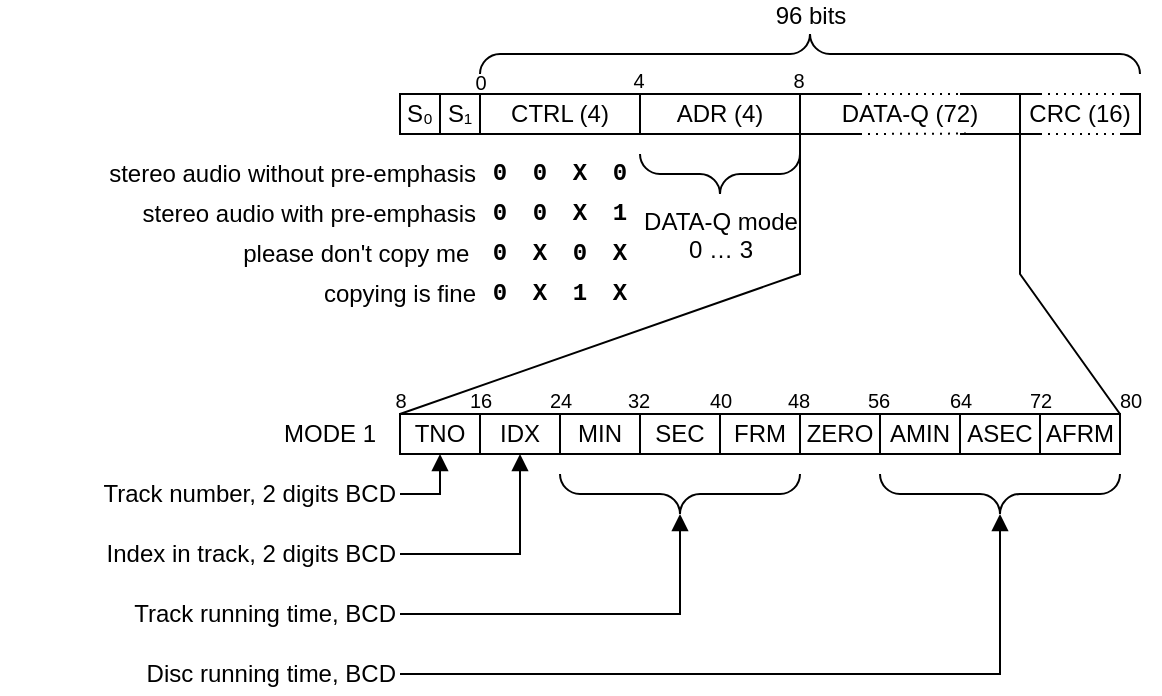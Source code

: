 <mxfile version="20.8.10" type="device"><diagram name="Page-1" id="gV3c8LK2j47RbhNzpxul"><mxGraphModel dx="1285" dy="421" grid="1" gridSize="10" guides="1" tooltips="1" connect="1" arrows="1" fold="1" page="1" pageScale="1" pageWidth="850" pageHeight="1100" math="0" shadow="0"><root><mxCell id="0"/><mxCell id="1" parent="0"/><mxCell id="F7roEBJY3eNC3LEX0jD2-1" value="S₀" style="rounded=0;whiteSpace=wrap;html=1;" vertex="1" parent="1"><mxGeometry x="160" y="220" width="20" height="20" as="geometry"/></mxCell><mxCell id="F7roEBJY3eNC3LEX0jD2-2" value="S₁" style="rounded=0;whiteSpace=wrap;html=1;" vertex="1" parent="1"><mxGeometry x="180" y="220" width="20" height="20" as="geometry"/></mxCell><mxCell id="F7roEBJY3eNC3LEX0jD2-3" value="CTRL (4)" style="rounded=0;whiteSpace=wrap;html=1;" vertex="1" parent="1"><mxGeometry x="200" y="220" width="80" height="20" as="geometry"/></mxCell><mxCell id="F7roEBJY3eNC3LEX0jD2-4" value="ADR (4)" style="rounded=0;whiteSpace=wrap;html=1;" vertex="1" parent="1"><mxGeometry x="280" y="220" width="80" height="20" as="geometry"/></mxCell><mxCell id="F7roEBJY3eNC3LEX0jD2-5" value="DATA-Q (72)" style="rounded=0;whiteSpace=wrap;html=1;strokeColor=none;" vertex="1" parent="1"><mxGeometry x="360" y="220" width="110" height="20" as="geometry"/></mxCell><mxCell id="F7roEBJY3eNC3LEX0jD2-6" value="" style="endArrow=none;html=1;rounded=0;" edge="1" parent="1"><mxGeometry width="50" height="50" relative="1" as="geometry"><mxPoint x="390" y="240" as="sourcePoint"/><mxPoint x="390" y="220" as="targetPoint"/><Array as="points"><mxPoint x="360" y="240"/><mxPoint x="360" y="220"/></Array></mxGeometry></mxCell><mxCell id="F7roEBJY3eNC3LEX0jD2-7" value="" style="endArrow=none;html=1;rounded=0;entryX=0.5;entryY=0;entryDx=0;entryDy=0;exitX=0.5;exitY=1;exitDx=0;exitDy=0;" edge="1" parent="1"><mxGeometry width="50" height="50" relative="1" as="geometry"><mxPoint x="440" y="220" as="sourcePoint"/><mxPoint x="440" y="240" as="targetPoint"/><Array as="points"><mxPoint x="470" y="220"/><mxPoint x="470" y="240"/></Array></mxGeometry></mxCell><mxCell id="F7roEBJY3eNC3LEX0jD2-8" value="" style="endArrow=none;dashed=1;html=1;dashPattern=1 3;strokeWidth=1;rounded=0;" edge="1" parent="1"><mxGeometry width="50" height="50" relative="1" as="geometry"><mxPoint x="390" y="220" as="sourcePoint"/><mxPoint x="440" y="220" as="targetPoint"/></mxGeometry></mxCell><mxCell id="F7roEBJY3eNC3LEX0jD2-9" value="" style="endArrow=none;dashed=1;html=1;dashPattern=1 3;strokeWidth=1;rounded=0;" edge="1" parent="1"><mxGeometry width="50" height="50" relative="1" as="geometry"><mxPoint x="390" y="240" as="sourcePoint"/><mxPoint x="445" y="239.77" as="targetPoint"/></mxGeometry></mxCell><mxCell id="F7roEBJY3eNC3LEX0jD2-10" value="CRC (16)" style="rounded=0;whiteSpace=wrap;html=1;strokeColor=none;" vertex="1" parent="1"><mxGeometry x="470" y="220" width="60" height="20" as="geometry"/></mxCell><mxCell id="F7roEBJY3eNC3LEX0jD2-11" value="" style="endArrow=none;html=1;rounded=0;" edge="1" parent="1"><mxGeometry width="50" height="50" relative="1" as="geometry"><mxPoint x="480" y="240" as="sourcePoint"/><mxPoint x="480" y="220" as="targetPoint"/><Array as="points"><mxPoint x="470" y="240"/><mxPoint x="470" y="220"/></Array></mxGeometry></mxCell><mxCell id="F7roEBJY3eNC3LEX0jD2-13" value="" style="endArrow=none;dashed=1;html=1;dashPattern=1 3;strokeWidth=1;rounded=0;" edge="1" parent="1"><mxGeometry width="50" height="50" relative="1" as="geometry"><mxPoint x="480" y="220" as="sourcePoint"/><mxPoint x="520" y="220" as="targetPoint"/></mxGeometry></mxCell><mxCell id="F7roEBJY3eNC3LEX0jD2-14" value="" style="endArrow=none;dashed=1;html=1;dashPattern=1 3;strokeWidth=1;rounded=0;" edge="1" parent="1"><mxGeometry width="50" height="50" relative="1" as="geometry"><mxPoint x="480" y="240" as="sourcePoint"/><mxPoint x="520" y="240" as="targetPoint"/></mxGeometry></mxCell><mxCell id="F7roEBJY3eNC3LEX0jD2-15" value="" style="endArrow=none;html=1;rounded=0;" edge="1" parent="1"><mxGeometry width="50" height="50" relative="1" as="geometry"><mxPoint x="520" y="240" as="sourcePoint"/><mxPoint x="520" y="220" as="targetPoint"/><Array as="points"><mxPoint x="530" y="240"/><mxPoint x="530" y="220"/></Array></mxGeometry></mxCell><mxCell id="F7roEBJY3eNC3LEX0jD2-16" value="0" style="text;html=1;strokeColor=none;fillColor=none;align=center;verticalAlign=middle;whiteSpace=wrap;rounded=0;fontFamily=Courier New;fontStyle=1" vertex="1" parent="1"><mxGeometry x="200" y="250" width="20" height="20" as="geometry"/></mxCell><mxCell id="F7roEBJY3eNC3LEX0jD2-17" value="X" style="text;html=1;strokeColor=none;fillColor=none;align=center;verticalAlign=middle;whiteSpace=wrap;rounded=0;fontFamily=Courier New;fontStyle=1" vertex="1" parent="1"><mxGeometry x="240" y="250" width="20" height="20" as="geometry"/></mxCell><mxCell id="F7roEBJY3eNC3LEX0jD2-18" value="0" style="text;html=1;strokeColor=none;fillColor=none;align=center;verticalAlign=middle;whiteSpace=wrap;rounded=0;fontFamily=Courier New;fontStyle=1" vertex="1" parent="1"><mxGeometry x="260" y="250" width="20" height="20" as="geometry"/></mxCell><mxCell id="F7roEBJY3eNC3LEX0jD2-19" value="0" style="text;html=1;strokeColor=none;fillColor=none;align=center;verticalAlign=middle;whiteSpace=wrap;rounded=0;fontFamily=Courier New;fontStyle=1" vertex="1" parent="1"><mxGeometry x="220" y="250" width="20" height="20" as="geometry"/></mxCell><mxCell id="F7roEBJY3eNC3LEX0jD2-20" value="0" style="text;html=1;strokeColor=none;fillColor=none;align=center;verticalAlign=middle;whiteSpace=wrap;rounded=0;fontFamily=Courier New;fontStyle=1" vertex="1" parent="1"><mxGeometry x="200" y="270" width="20" height="20" as="geometry"/></mxCell><mxCell id="F7roEBJY3eNC3LEX0jD2-21" value="X" style="text;html=1;strokeColor=none;fillColor=none;align=center;verticalAlign=middle;whiteSpace=wrap;rounded=0;fontFamily=Courier New;fontStyle=1" vertex="1" parent="1"><mxGeometry x="240" y="270" width="20" height="20" as="geometry"/></mxCell><mxCell id="F7roEBJY3eNC3LEX0jD2-22" value="1" style="text;html=1;strokeColor=none;fillColor=none;align=center;verticalAlign=middle;whiteSpace=wrap;rounded=0;fontFamily=Courier New;fontStyle=1" vertex="1" parent="1"><mxGeometry x="260" y="270" width="20" height="20" as="geometry"/></mxCell><mxCell id="F7roEBJY3eNC3LEX0jD2-23" value="0" style="text;html=1;strokeColor=none;fillColor=none;align=center;verticalAlign=middle;whiteSpace=wrap;rounded=0;fontFamily=Courier New;fontStyle=1" vertex="1" parent="1"><mxGeometry x="220" y="270" width="20" height="20" as="geometry"/></mxCell><mxCell id="F7roEBJY3eNC3LEX0jD2-24" value="0" style="text;html=1;strokeColor=none;fillColor=none;align=center;verticalAlign=middle;whiteSpace=wrap;rounded=0;fontFamily=Courier New;fontStyle=1" vertex="1" parent="1"><mxGeometry x="200" y="290" width="20" height="20" as="geometry"/></mxCell><mxCell id="F7roEBJY3eNC3LEX0jD2-25" value="0" style="text;html=1;strokeColor=none;fillColor=none;align=center;verticalAlign=middle;whiteSpace=wrap;rounded=0;fontFamily=Courier New;fontStyle=1" vertex="1" parent="1"><mxGeometry x="240" y="290" width="20" height="20" as="geometry"/></mxCell><mxCell id="F7roEBJY3eNC3LEX0jD2-26" value="X" style="text;html=1;strokeColor=none;fillColor=none;align=center;verticalAlign=middle;whiteSpace=wrap;rounded=0;fontFamily=Courier New;fontStyle=1" vertex="1" parent="1"><mxGeometry x="260" y="290" width="20" height="20" as="geometry"/></mxCell><mxCell id="F7roEBJY3eNC3LEX0jD2-27" value="X" style="text;html=1;strokeColor=none;fillColor=none;align=center;verticalAlign=middle;whiteSpace=wrap;rounded=0;fontFamily=Courier New;fontStyle=1" vertex="1" parent="1"><mxGeometry x="220" y="290" width="20" height="20" as="geometry"/></mxCell><mxCell id="F7roEBJY3eNC3LEX0jD2-28" value="0" style="text;html=1;strokeColor=none;fillColor=none;align=center;verticalAlign=middle;whiteSpace=wrap;rounded=0;fontFamily=Courier New;fontStyle=1" vertex="1" parent="1"><mxGeometry x="200" y="310" width="20" height="20" as="geometry"/></mxCell><mxCell id="F7roEBJY3eNC3LEX0jD2-29" value="1" style="text;html=1;strokeColor=none;fillColor=none;align=center;verticalAlign=middle;whiteSpace=wrap;rounded=0;fontFamily=Courier New;fontStyle=1" vertex="1" parent="1"><mxGeometry x="240" y="310" width="20" height="20" as="geometry"/></mxCell><mxCell id="F7roEBJY3eNC3LEX0jD2-30" value="X" style="text;html=1;strokeColor=none;fillColor=none;align=center;verticalAlign=middle;whiteSpace=wrap;rounded=0;fontFamily=Courier New;fontStyle=1" vertex="1" parent="1"><mxGeometry x="260" y="310" width="20" height="20" as="geometry"/></mxCell><mxCell id="F7roEBJY3eNC3LEX0jD2-31" value="X" style="text;html=1;strokeColor=none;fillColor=none;align=center;verticalAlign=middle;whiteSpace=wrap;rounded=0;fontFamily=Courier New;fontStyle=1" vertex="1" parent="1"><mxGeometry x="220" y="310" width="20" height="20" as="geometry"/></mxCell><mxCell id="F7roEBJY3eNC3LEX0jD2-32" value="96 bits" style="verticalLabelPosition=top;shadow=0;dashed=0;align=center;html=1;verticalAlign=bottom;strokeWidth=1;shape=mxgraph.mockup.markup.curlyBrace;strokeColor=#000000;fillStyle=solid;fillColor=#000000;direction=east;labelPosition=center;" vertex="1" parent="1"><mxGeometry x="200" y="190" width="330" height="20" as="geometry"/></mxCell><mxCell id="F7roEBJY3eNC3LEX0jD2-33" value="stereo audio without pre-emphasis" style="text;html=1;strokeColor=none;fillColor=none;align=right;verticalAlign=middle;whiteSpace=wrap;rounded=0;fontFamily=Helvetica;fontStyle=0" vertex="1" parent="1"><mxGeometry x="-40" y="250" width="240" height="20" as="geometry"/></mxCell><mxCell id="F7roEBJY3eNC3LEX0jD2-34" value="stereo audio with pre-emphasis" style="text;html=1;strokeColor=none;fillColor=none;align=right;verticalAlign=middle;whiteSpace=wrap;rounded=0;fontFamily=Helvetica;fontStyle=0" vertex="1" parent="1"><mxGeometry x="-40" y="270" width="240" height="20" as="geometry"/></mxCell><mxCell id="F7roEBJY3eNC3LEX0jD2-35" value="please don't copy me&amp;nbsp;" style="text;html=1;strokeColor=none;fillColor=none;align=right;verticalAlign=middle;whiteSpace=wrap;rounded=0;fontFamily=Helvetica;fontStyle=0" vertex="1" parent="1"><mxGeometry x="20" y="290" width="180" height="20" as="geometry"/></mxCell><mxCell id="F7roEBJY3eNC3LEX0jD2-36" value="copying is fine" style="text;html=1;strokeColor=none;fillColor=none;align=right;verticalAlign=middle;whiteSpace=wrap;rounded=0;fontFamily=Helvetica;fontStyle=0" vertex="1" parent="1"><mxGeometry x="20" y="310" width="180" height="20" as="geometry"/></mxCell><mxCell id="F7roEBJY3eNC3LEX0jD2-37" value="DATA-Q mode&lt;br&gt;0 … 3" style="verticalLabelPosition=bottom;shadow=0;dashed=0;align=center;html=1;verticalAlign=top;strokeWidth=1;shape=mxgraph.mockup.markup.curlyBrace;strokeColor=#000000;fillStyle=solid;fillColor=#000000;direction=east;labelPosition=center;flipH=1;flipV=1;" vertex="1" parent="1"><mxGeometry x="280" y="250" width="80" height="20" as="geometry"/></mxCell><mxCell id="F7roEBJY3eNC3LEX0jD2-39" value="" style="endArrow=none;html=1;rounded=0;strokeWidth=1;fontFamily=Helvetica;exitX=0;exitY=0;exitDx=0;exitDy=0;" edge="1" parent="1" source="F7roEBJY3eNC3LEX0jD2-41"><mxGeometry width="50" height="50" relative="1" as="geometry"><mxPoint x="160" y="370" as="sourcePoint"/><mxPoint x="360" y="240" as="targetPoint"/><Array as="points"><mxPoint x="360" y="310"/></Array></mxGeometry></mxCell><mxCell id="F7roEBJY3eNC3LEX0jD2-40" value="" style="endArrow=none;html=1;rounded=0;strokeWidth=1;fontFamily=Helvetica;exitX=1;exitY=0;exitDx=0;exitDy=0;" edge="1" parent="1" source="F7roEBJY3eNC3LEX0jD2-49"><mxGeometry width="50" height="50" relative="1" as="geometry"><mxPoint x="520" y="370" as="sourcePoint"/><mxPoint x="470" y="240" as="targetPoint"/><Array as="points"><mxPoint x="470" y="310"/></Array></mxGeometry></mxCell><mxCell id="F7roEBJY3eNC3LEX0jD2-41" value="TNO" style="rounded=0;whiteSpace=wrap;html=1;" vertex="1" parent="1"><mxGeometry x="160" y="380" width="40" height="20" as="geometry"/></mxCell><mxCell id="F7roEBJY3eNC3LEX0jD2-42" value="IDX" style="rounded=0;whiteSpace=wrap;html=1;" vertex="1" parent="1"><mxGeometry x="200" y="380" width="40" height="20" as="geometry"/></mxCell><mxCell id="F7roEBJY3eNC3LEX0jD2-43" value="MIN" style="rounded=0;whiteSpace=wrap;html=1;" vertex="1" parent="1"><mxGeometry x="240" y="380" width="40" height="20" as="geometry"/></mxCell><mxCell id="F7roEBJY3eNC3LEX0jD2-44" value="SEC" style="rounded=0;whiteSpace=wrap;html=1;" vertex="1" parent="1"><mxGeometry x="280" y="380" width="40" height="20" as="geometry"/></mxCell><mxCell id="F7roEBJY3eNC3LEX0jD2-45" value="FRM" style="rounded=0;whiteSpace=wrap;html=1;" vertex="1" parent="1"><mxGeometry x="320" y="380" width="40" height="20" as="geometry"/></mxCell><mxCell id="F7roEBJY3eNC3LEX0jD2-46" value="ZERO" style="rounded=0;whiteSpace=wrap;html=1;" vertex="1" parent="1"><mxGeometry x="360" y="380" width="40" height="20" as="geometry"/></mxCell><mxCell id="F7roEBJY3eNC3LEX0jD2-47" value="AMIN" style="rounded=0;whiteSpace=wrap;html=1;" vertex="1" parent="1"><mxGeometry x="400" y="380" width="40" height="20" as="geometry"/></mxCell><mxCell id="F7roEBJY3eNC3LEX0jD2-48" value="ASEC" style="rounded=0;whiteSpace=wrap;html=1;" vertex="1" parent="1"><mxGeometry x="440" y="380" width="40" height="20" as="geometry"/></mxCell><mxCell id="F7roEBJY3eNC3LEX0jD2-49" value="AFRM" style="rounded=0;whiteSpace=wrap;html=1;" vertex="1" parent="1"><mxGeometry x="480" y="380" width="40" height="20" as="geometry"/></mxCell><mxCell id="F7roEBJY3eNC3LEX0jD2-50" value="MODE 1" style="text;html=1;strokeColor=none;fillColor=none;align=right;verticalAlign=middle;whiteSpace=wrap;rounded=0;fontFamily=Helvetica;fontStyle=0" vertex="1" parent="1"><mxGeometry x="90" y="380" width="60" height="20" as="geometry"/></mxCell><mxCell id="F7roEBJY3eNC3LEX0jD2-52" style="edgeStyle=orthogonalEdgeStyle;rounded=0;orthogonalLoop=1;jettySize=auto;html=1;entryX=0.5;entryY=1;entryDx=0;entryDy=0;strokeWidth=1;fontFamily=Helvetica;endArrow=block;endFill=1;" edge="1" parent="1" source="F7roEBJY3eNC3LEX0jD2-51" target="F7roEBJY3eNC3LEX0jD2-41"><mxGeometry relative="1" as="geometry"><Array as="points"><mxPoint x="180" y="420"/></Array></mxGeometry></mxCell><mxCell id="F7roEBJY3eNC3LEX0jD2-51" value="Track number, 2 digits BCD" style="text;html=1;strokeColor=none;fillColor=none;align=right;verticalAlign=middle;whiteSpace=wrap;rounded=0;fontFamily=Helvetica;fontStyle=0" vertex="1" parent="1"><mxGeometry x="10" y="410" width="150" height="20" as="geometry"/></mxCell><mxCell id="F7roEBJY3eNC3LEX0jD2-53" value="Index in track, 2 digits BCD" style="text;html=1;strokeColor=none;fillColor=none;align=right;verticalAlign=middle;whiteSpace=wrap;rounded=0;fontFamily=Helvetica;fontStyle=0" vertex="1" parent="1"><mxGeometry x="10" y="440" width="150" height="20" as="geometry"/></mxCell><mxCell id="F7roEBJY3eNC3LEX0jD2-54" style="edgeStyle=orthogonalEdgeStyle;rounded=0;orthogonalLoop=1;jettySize=auto;html=1;entryX=0.5;entryY=1;entryDx=0;entryDy=0;strokeWidth=1;fontFamily=Helvetica;endArrow=block;endFill=1;exitX=1;exitY=0.5;exitDx=0;exitDy=0;" edge="1" parent="1" source="F7roEBJY3eNC3LEX0jD2-53" target="F7roEBJY3eNC3LEX0jD2-42"><mxGeometry relative="1" as="geometry"><mxPoint x="170" y="430" as="sourcePoint"/><mxPoint x="190" y="410" as="targetPoint"/><Array as="points"><mxPoint x="220" y="450"/></Array></mxGeometry></mxCell><mxCell id="F7roEBJY3eNC3LEX0jD2-55" value="" style="verticalLabelPosition=bottom;shadow=0;dashed=0;align=center;html=1;verticalAlign=top;strokeWidth=1;shape=mxgraph.mockup.markup.curlyBrace;strokeColor=#000000;fillStyle=solid;fillColor=#000000;direction=east;labelPosition=center;flipH=1;flipV=1;" vertex="1" parent="1"><mxGeometry x="240" y="410" width="120" height="20" as="geometry"/></mxCell><mxCell id="F7roEBJY3eNC3LEX0jD2-56" value="Track running time, BCD" style="text;html=1;strokeColor=none;fillColor=none;align=right;verticalAlign=middle;whiteSpace=wrap;rounded=0;fontFamily=Helvetica;fontStyle=0" vertex="1" parent="1"><mxGeometry x="10" y="470" width="150" height="20" as="geometry"/></mxCell><mxCell id="F7roEBJY3eNC3LEX0jD2-57" style="edgeStyle=orthogonalEdgeStyle;rounded=0;orthogonalLoop=1;jettySize=auto;html=1;entryX=0.5;entryY=0;entryDx=0;entryDy=0;strokeWidth=1;fontFamily=Helvetica;endArrow=block;endFill=1;exitX=1;exitY=0.5;exitDx=0;exitDy=0;entryPerimeter=0;" edge="1" parent="1" source="F7roEBJY3eNC3LEX0jD2-56" target="F7roEBJY3eNC3LEX0jD2-55"><mxGeometry relative="1" as="geometry"><mxPoint x="230" y="505" as="sourcePoint"/><mxPoint x="290" y="455" as="targetPoint"/><Array as="points"><mxPoint x="300" y="480"/></Array></mxGeometry></mxCell><mxCell id="F7roEBJY3eNC3LEX0jD2-58" value="" style="verticalLabelPosition=bottom;shadow=0;dashed=0;align=center;html=1;verticalAlign=top;strokeWidth=1;shape=mxgraph.mockup.markup.curlyBrace;strokeColor=#000000;fillStyle=solid;fillColor=#000000;direction=east;labelPosition=center;flipH=1;flipV=1;" vertex="1" parent="1"><mxGeometry x="400" y="410" width="120" height="20" as="geometry"/></mxCell><mxCell id="F7roEBJY3eNC3LEX0jD2-59" value="Disc running time, BCD" style="text;html=1;strokeColor=none;fillColor=none;align=right;verticalAlign=middle;whiteSpace=wrap;rounded=0;fontFamily=Helvetica;fontStyle=0" vertex="1" parent="1"><mxGeometry x="10" y="500" width="150" height="20" as="geometry"/></mxCell><mxCell id="F7roEBJY3eNC3LEX0jD2-60" style="edgeStyle=orthogonalEdgeStyle;rounded=0;orthogonalLoop=1;jettySize=auto;html=1;entryX=0.5;entryY=0;entryDx=0;entryDy=0;strokeWidth=1;fontFamily=Helvetica;endArrow=block;endFill=1;exitX=1;exitY=0.5;exitDx=0;exitDy=0;entryPerimeter=0;" edge="1" source="F7roEBJY3eNC3LEX0jD2-59" parent="1" target="F7roEBJY3eNC3LEX0jD2-58"><mxGeometry relative="1" as="geometry"><mxPoint x="230" y="535" as="sourcePoint"/><mxPoint x="300" y="460" as="targetPoint"/><Array as="points"><mxPoint x="460" y="510"/></Array></mxGeometry></mxCell><mxCell id="F7roEBJY3eNC3LEX0jD2-61" value="0" style="text;html=1;align=center;verticalAlign=middle;resizable=0;points=[];autosize=1;strokeColor=none;fillColor=none;fontFamily=Helvetica;fontSize=10;" vertex="1" parent="1"><mxGeometry x="185" y="199" width="30" height="30" as="geometry"/></mxCell><mxCell id="F7roEBJY3eNC3LEX0jD2-63" value="4" style="text;html=1;align=center;verticalAlign=middle;resizable=0;points=[];autosize=1;strokeColor=none;fillColor=none;fontFamily=Helvetica;fontSize=10;" vertex="1" parent="1"><mxGeometry x="264" y="198" width="30" height="30" as="geometry"/></mxCell><mxCell id="F7roEBJY3eNC3LEX0jD2-64" value="8" style="text;html=1;align=center;verticalAlign=middle;resizable=0;points=[];autosize=1;strokeColor=none;fillColor=none;fontFamily=Helvetica;fontSize=10;" vertex="1" parent="1"><mxGeometry x="344" y="198" width="30" height="30" as="geometry"/></mxCell><mxCell id="F7roEBJY3eNC3LEX0jD2-65" value="8" style="text;html=1;align=center;verticalAlign=middle;resizable=0;points=[];autosize=1;strokeColor=none;fillColor=none;fontFamily=Helvetica;fontSize=10;" vertex="1" parent="1"><mxGeometry x="145" y="358" width="30" height="30" as="geometry"/></mxCell><mxCell id="F7roEBJY3eNC3LEX0jD2-66" value="16" style="text;html=1;align=center;verticalAlign=middle;resizable=0;points=[];autosize=1;strokeColor=none;fillColor=none;fontFamily=Helvetica;fontSize=10;" vertex="1" parent="1"><mxGeometry x="185" y="358" width="30" height="30" as="geometry"/></mxCell><mxCell id="F7roEBJY3eNC3LEX0jD2-67" value="24" style="text;html=1;align=center;verticalAlign=middle;resizable=0;points=[];autosize=1;strokeColor=none;fillColor=none;fontFamily=Helvetica;fontSize=10;" vertex="1" parent="1"><mxGeometry x="225" y="358" width="30" height="30" as="geometry"/></mxCell><mxCell id="F7roEBJY3eNC3LEX0jD2-68" value="32" style="text;html=1;align=center;verticalAlign=middle;resizable=0;points=[];autosize=1;strokeColor=none;fillColor=none;fontFamily=Helvetica;fontSize=10;" vertex="1" parent="1"><mxGeometry x="264" y="358" width="30" height="30" as="geometry"/></mxCell><mxCell id="F7roEBJY3eNC3LEX0jD2-69" value="40" style="text;html=1;align=center;verticalAlign=middle;resizable=0;points=[];autosize=1;strokeColor=none;fillColor=none;fontFamily=Helvetica;fontSize=10;" vertex="1" parent="1"><mxGeometry x="305" y="358" width="30" height="30" as="geometry"/></mxCell><mxCell id="F7roEBJY3eNC3LEX0jD2-70" value="48" style="text;html=1;align=center;verticalAlign=middle;resizable=0;points=[];autosize=1;strokeColor=none;fillColor=none;fontFamily=Helvetica;fontSize=10;" vertex="1" parent="1"><mxGeometry x="344" y="358" width="30" height="30" as="geometry"/></mxCell><mxCell id="F7roEBJY3eNC3LEX0jD2-71" value="56" style="text;html=1;align=center;verticalAlign=middle;resizable=0;points=[];autosize=1;strokeColor=none;fillColor=none;fontFamily=Helvetica;fontSize=10;" vertex="1" parent="1"><mxGeometry x="384" y="358" width="30" height="30" as="geometry"/></mxCell><mxCell id="F7roEBJY3eNC3LEX0jD2-72" value="64" style="text;html=1;align=center;verticalAlign=middle;resizable=0;points=[];autosize=1;strokeColor=none;fillColor=none;fontFamily=Helvetica;fontSize=10;" vertex="1" parent="1"><mxGeometry x="425" y="358" width="30" height="30" as="geometry"/></mxCell><mxCell id="F7roEBJY3eNC3LEX0jD2-73" value="72" style="text;html=1;align=center;verticalAlign=middle;resizable=0;points=[];autosize=1;strokeColor=none;fillColor=none;fontFamily=Helvetica;fontSize=10;" vertex="1" parent="1"><mxGeometry x="465" y="358" width="30" height="30" as="geometry"/></mxCell><mxCell id="F7roEBJY3eNC3LEX0jD2-74" value="80" style="text;html=1;align=center;verticalAlign=middle;resizable=0;points=[];autosize=1;strokeColor=none;fillColor=none;fontFamily=Helvetica;fontSize=10;" vertex="1" parent="1"><mxGeometry x="510" y="358" width="30" height="30" as="geometry"/></mxCell></root></mxGraphModel></diagram></mxfile>
